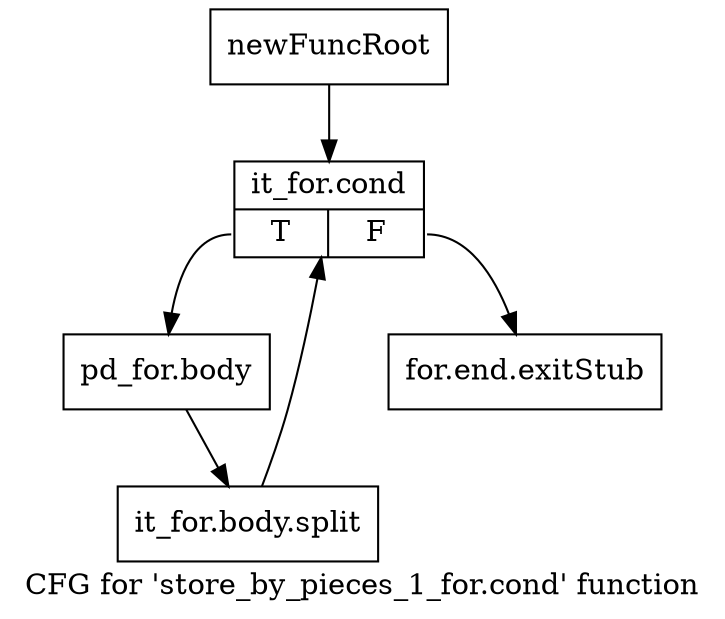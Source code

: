 digraph "CFG for 'store_by_pieces_1_for.cond' function" {
	label="CFG for 'store_by_pieces_1_for.cond' function";

	Node0xadfb3d0 [shape=record,label="{newFuncRoot}"];
	Node0xadfb3d0 -> Node0xadfb470;
	Node0xadfb420 [shape=record,label="{for.end.exitStub}"];
	Node0xadfb470 [shape=record,label="{it_for.cond|{<s0>T|<s1>F}}"];
	Node0xadfb470:s0 -> Node0xadfb4c0;
	Node0xadfb470:s1 -> Node0xadfb420;
	Node0xadfb4c0 [shape=record,label="{pd_for.body}"];
	Node0xadfb4c0 -> Node0xf573800;
	Node0xf573800 [shape=record,label="{it_for.body.split}"];
	Node0xf573800 -> Node0xadfb470;
}
